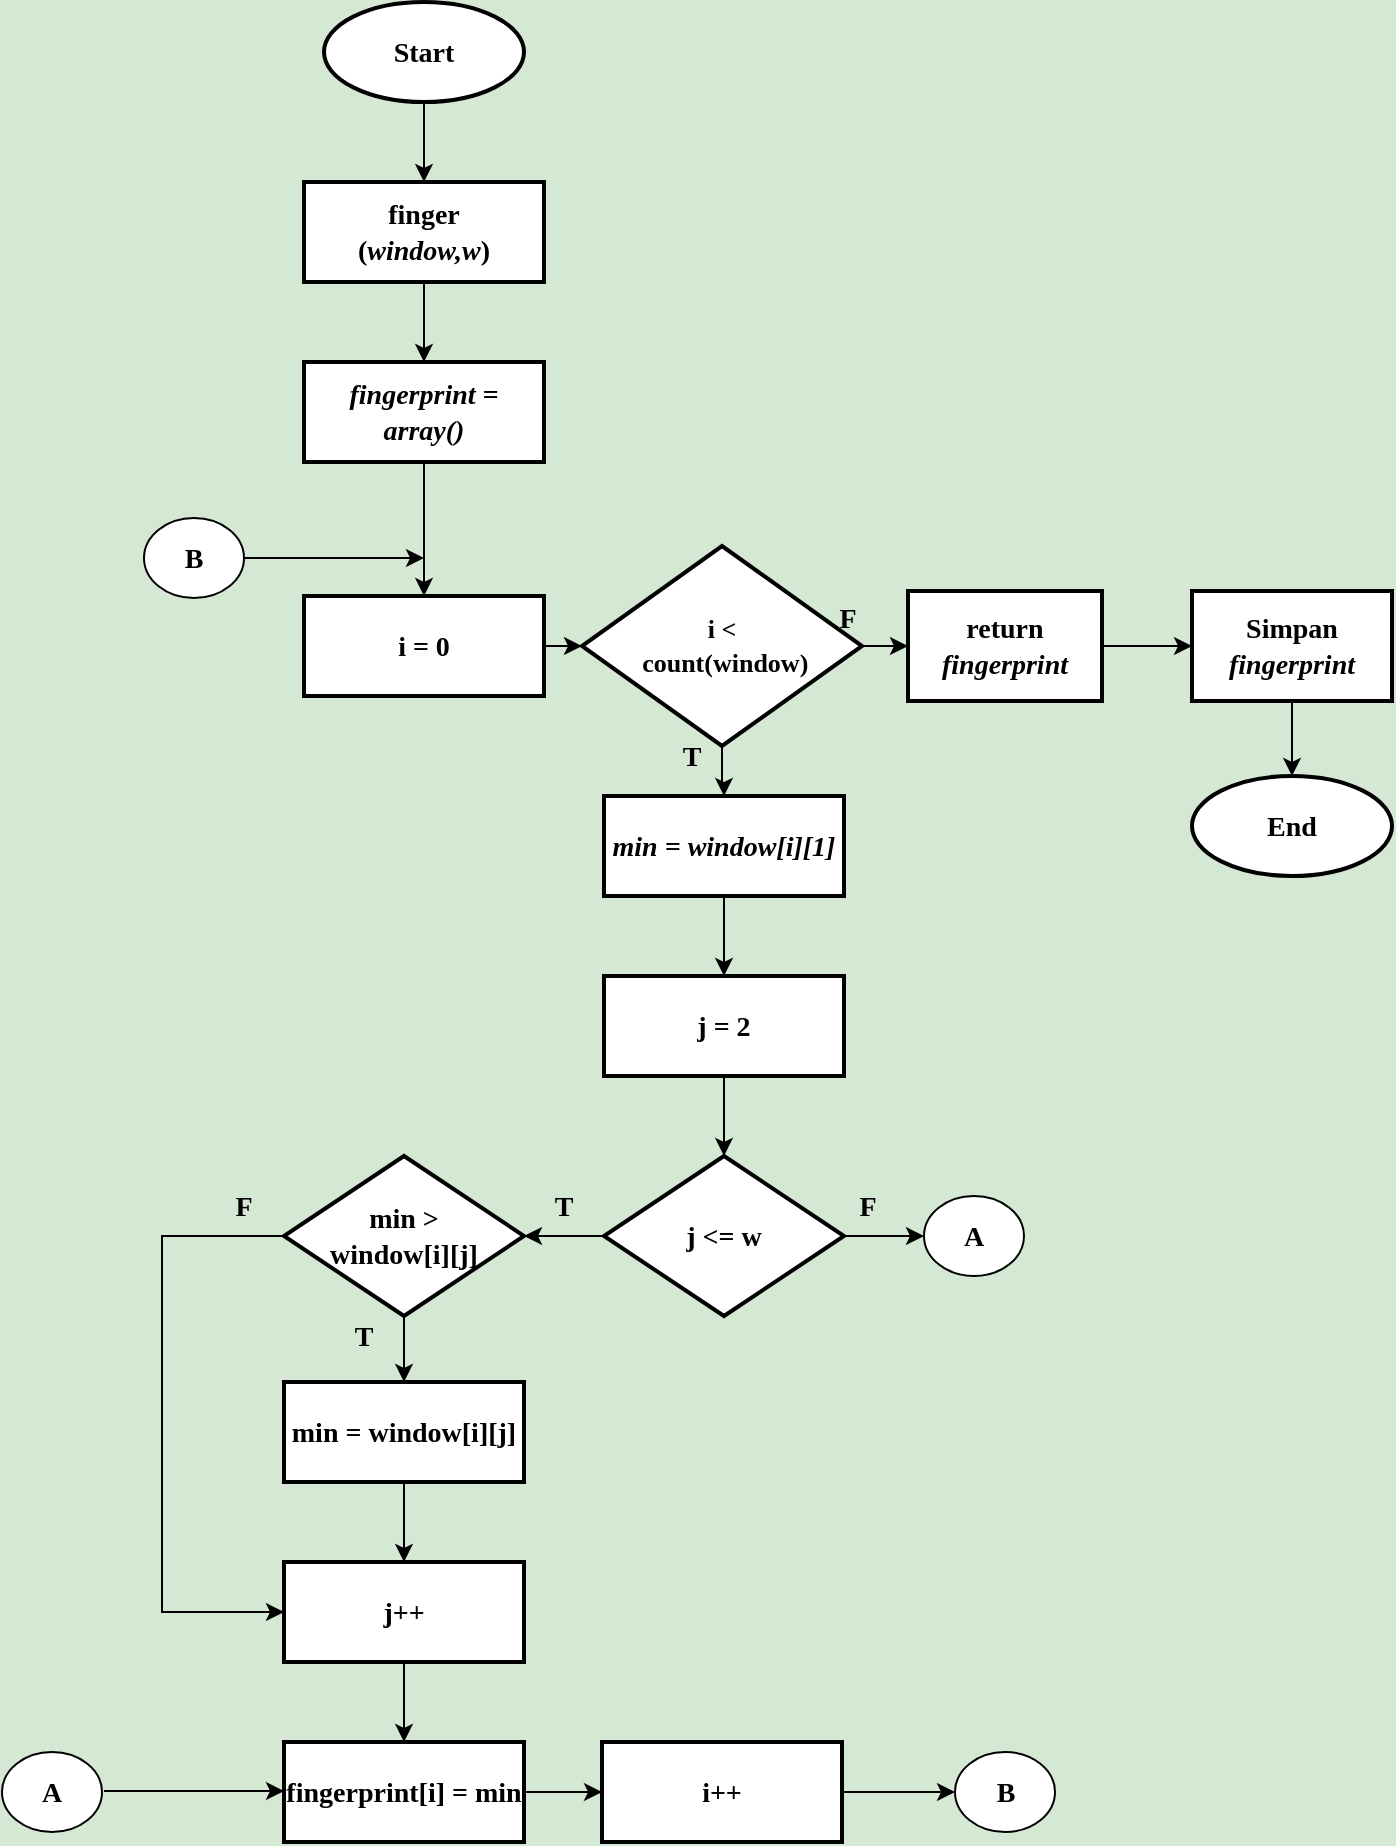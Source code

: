 <mxfile version="14.2.9" type="device"><diagram id="mmGOmV2uTZppDeGd3tcQ" name="Page-1"><mxGraphModel dx="1019" dy="492" grid="1" gridSize="10" guides="1" tooltips="1" connect="1" arrows="1" fold="1" page="1" pageScale="1" pageWidth="827" pageHeight="1169" background="#D5E8D4" math="0" shadow="0"><root><mxCell id="0"/><mxCell id="1" parent="0"/><mxCell id="jg6JC1Z_u6fM9v333R3z-3" value="" style="edgeStyle=orthogonalEdgeStyle;rounded=0;orthogonalLoop=1;jettySize=auto;html=1;fontSize=14;" parent="1" source="jg6JC1Z_u6fM9v333R3z-1" target="jg6JC1Z_u6fM9v333R3z-2" edge="1"><mxGeometry relative="1" as="geometry"/></mxCell><mxCell id="jg6JC1Z_u6fM9v333R3z-1" value="&lt;font face=&quot;Times New Roman&quot; style=&quot;font-size: 14px;&quot;&gt;&lt;b style=&quot;font-size: 14px;&quot;&gt;Start&lt;/b&gt;&lt;/font&gt;" style="strokeWidth=2;html=1;shape=mxgraph.flowchart.start_1;whiteSpace=wrap;fontSize=14;" parent="1" vertex="1"><mxGeometry x="271" y="140" width="100" height="50" as="geometry"/></mxCell><mxCell id="OP1cBY08fjj1vfB0KyiX-8" value="" style="edgeStyle=orthogonalEdgeStyle;rounded=0;orthogonalLoop=1;jettySize=auto;html=1;fontFamily=Times New Roman;fontSize=14;" parent="1" source="jg6JC1Z_u6fM9v333R3z-2" target="zsJG8MJp7e91od5vc8jh-3" edge="1"><mxGeometry relative="1" as="geometry"/></mxCell><mxCell id="jg6JC1Z_u6fM9v333R3z-2" value="&lt;font face=&quot;Times New Roman&quot;&gt;&lt;b style=&quot;font-size: 14px&quot;&gt;finger&lt;br&gt;(&lt;/b&gt;&lt;i&gt;&lt;b&gt;window&lt;/b&gt;&lt;b style=&quot;font-size: 14px&quot;&gt;,w&lt;/b&gt;&lt;/i&gt;&lt;b style=&quot;font-size: 14px&quot;&gt;)&lt;/b&gt;&lt;br style=&quot;font-size: 14px&quot;&gt;&lt;/font&gt;" style="whiteSpace=wrap;html=1;strokeWidth=2;fontSize=14;" parent="1" vertex="1"><mxGeometry x="261" y="230" width="120" height="50" as="geometry"/></mxCell><mxCell id="OP1cBY08fjj1vfB0KyiX-9" value="" style="edgeStyle=orthogonalEdgeStyle;rounded=0;orthogonalLoop=1;jettySize=auto;html=1;fontFamily=Times New Roman;fontSize=14;" parent="1" source="zsJG8MJp7e91od5vc8jh-3" target="zsJG8MJp7e91od5vc8jh-5" edge="1"><mxGeometry relative="1" as="geometry"/></mxCell><mxCell id="zsJG8MJp7e91od5vc8jh-3" value="&lt;font face=&quot;Times New Roman&quot;&gt;&lt;i&gt;&lt;b&gt;fingerprint&amp;nbsp;&lt;/b&gt;&lt;b style=&quot;font-size: 14px&quot;&gt;= array()&lt;/b&gt;&lt;/i&gt;&lt;br style=&quot;font-size: 14px&quot;&gt;&lt;/font&gt;" style="whiteSpace=wrap;html=1;strokeWidth=2;fontSize=14;" parent="1" vertex="1"><mxGeometry x="261" y="320" width="120" height="50" as="geometry"/></mxCell><mxCell id="zsJG8MJp7e91od5vc8jh-10" value="" style="edgeStyle=orthogonalEdgeStyle;rounded=0;orthogonalLoop=1;jettySize=auto;html=1;fontSize=14;" parent="1" source="zsJG8MJp7e91od5vc8jh-5" target="zsJG8MJp7e91od5vc8jh-9" edge="1"><mxGeometry relative="1" as="geometry"/></mxCell><mxCell id="zsJG8MJp7e91od5vc8jh-5" value="&lt;font face=&quot;Times New Roman&quot; style=&quot;font-size: 14px;&quot;&gt;&lt;b style=&quot;font-size: 14px;&quot;&gt;i = 0&lt;/b&gt;&lt;br style=&quot;font-size: 14px;&quot;&gt;&lt;/font&gt;" style="whiteSpace=wrap;html=1;strokeWidth=2;fontSize=14;" parent="1" vertex="1"><mxGeometry x="261" y="437" width="120" height="50" as="geometry"/></mxCell><mxCell id="zsJG8MJp7e91od5vc8jh-12" value="" style="edgeStyle=orthogonalEdgeStyle;rounded=0;orthogonalLoop=1;jettySize=auto;html=1;fontSize=14;" parent="1" source="zsJG8MJp7e91od5vc8jh-9" target="zsJG8MJp7e91od5vc8jh-11" edge="1"><mxGeometry relative="1" as="geometry"/></mxCell><mxCell id="zsJG8MJp7e91od5vc8jh-14" value="" style="edgeStyle=orthogonalEdgeStyle;rounded=0;orthogonalLoop=1;jettySize=auto;html=1;fontSize=14;" parent="1" source="zsJG8MJp7e91od5vc8jh-9" target="zsJG8MJp7e91od5vc8jh-13" edge="1"><mxGeometry relative="1" as="geometry"/></mxCell><mxCell id="zsJG8MJp7e91od5vc8jh-9" value="&lt;font face=&quot;Times New Roman&quot; style=&quot;font-size: 13px&quot;&gt;&lt;b&gt;i &amp;lt; &lt;br&gt;&lt;/b&gt;&lt;/font&gt;&lt;font face=&quot;Times New Roman&quot;&gt;&lt;span style=&quot;font-size: 13px&quot;&gt;&lt;b&gt;&amp;nbsp;count(window)&lt;/b&gt;&lt;/span&gt;&lt;/font&gt;" style="rhombus;whiteSpace=wrap;html=1;strokeWidth=2;fontSize=14;" parent="1" vertex="1"><mxGeometry x="400" y="412" width="140" height="100" as="geometry"/></mxCell><mxCell id="6Y-x9eNtuMScgudWQUdQ-2" value="" style="edgeStyle=orthogonalEdgeStyle;rounded=0;orthogonalLoop=1;jettySize=auto;html=1;fontSize=14;" parent="1" source="zsJG8MJp7e91od5vc8jh-11" target="6Y-x9eNtuMScgudWQUdQ-1" edge="1"><mxGeometry relative="1" as="geometry"/></mxCell><mxCell id="zsJG8MJp7e91od5vc8jh-11" value="&lt;font face=&quot;Times New Roman&quot;&gt;&lt;b style=&quot;font-size: 14px&quot;&gt;return &lt;/b&gt;&lt;br style=&quot;font-size: 14px&quot;&gt;&lt;b&gt;&lt;i&gt;fingerprint&lt;/i&gt;&lt;/b&gt;&lt;br&gt;&lt;/font&gt;" style="whiteSpace=wrap;html=1;strokeWidth=2;fontSize=14;" parent="1" vertex="1"><mxGeometry x="563" y="434.5" width="97" height="55" as="geometry"/></mxCell><mxCell id="zsJG8MJp7e91od5vc8jh-21" value="" style="edgeStyle=orthogonalEdgeStyle;rounded=0;orthogonalLoop=1;jettySize=auto;html=1;fontSize=14;" parent="1" source="zsJG8MJp7e91od5vc8jh-13" target="zsJG8MJp7e91od5vc8jh-20" edge="1"><mxGeometry relative="1" as="geometry"/></mxCell><mxCell id="zsJG8MJp7e91od5vc8jh-13" value="&lt;font face=&quot;times new roman&quot;&gt;&lt;b&gt;&lt;i&gt;min = window[i][1]&lt;/i&gt;&lt;/b&gt;&lt;/font&gt;" style="whiteSpace=wrap;html=1;strokeWidth=2;fontSize=14;" parent="1" vertex="1"><mxGeometry x="411" y="537" width="120" height="50" as="geometry"/></mxCell><mxCell id="zsJG8MJp7e91od5vc8jh-15" value="&lt;font face=&quot;Times New Roman&quot; style=&quot;font-size: 14px;&quot;&gt;&lt;b style=&quot;font-size: 14px;&quot;&gt;End&lt;/b&gt;&lt;/font&gt;" style="strokeWidth=2;html=1;shape=mxgraph.flowchart.start_1;whiteSpace=wrap;fontSize=14;" parent="1" vertex="1"><mxGeometry x="705" y="527" width="100" height="50" as="geometry"/></mxCell><mxCell id="zsJG8MJp7e91od5vc8jh-17" value="&lt;b style=&quot;font-size: 14px;&quot;&gt;&lt;font face=&quot;Times New Roman&quot; style=&quot;font-size: 14px;&quot;&gt;A&lt;/font&gt;&lt;/b&gt;" style="ellipse;whiteSpace=wrap;html=1;fontSize=14;" parent="1" vertex="1"><mxGeometry x="571" y="737" width="50" height="40" as="geometry"/></mxCell><mxCell id="zsJG8MJp7e91od5vc8jh-25" value="" style="edgeStyle=orthogonalEdgeStyle;rounded=0;orthogonalLoop=1;jettySize=auto;html=1;fontSize=14;" parent="1" source="zsJG8MJp7e91od5vc8jh-20" target="zsJG8MJp7e91od5vc8jh-24" edge="1"><mxGeometry relative="1" as="geometry"/></mxCell><mxCell id="zsJG8MJp7e91od5vc8jh-20" value="&lt;b style=&quot;font-size: 14px&quot;&gt;&lt;font face=&quot;Times New Roman&quot; style=&quot;font-size: 14px&quot;&gt;j = 2&lt;/font&gt;&lt;/b&gt;" style="whiteSpace=wrap;html=1;strokeWidth=2;fontSize=14;" parent="1" vertex="1"><mxGeometry x="411" y="627" width="120" height="50" as="geometry"/></mxCell><mxCell id="zsJG8MJp7e91od5vc8jh-43" value="" style="edgeStyle=orthogonalEdgeStyle;rounded=0;orthogonalLoop=1;jettySize=auto;html=1;fontSize=14;" parent="1" source="zsJG8MJp7e91od5vc8jh-24" target="zsJG8MJp7e91od5vc8jh-17" edge="1"><mxGeometry relative="1" as="geometry"/></mxCell><mxCell id="OP1cBY08fjj1vfB0KyiX-12" value="" style="edgeStyle=orthogonalEdgeStyle;rounded=0;orthogonalLoop=1;jettySize=auto;html=1;fontFamily=Times New Roman;fontSize=14;" parent="1" source="zsJG8MJp7e91od5vc8jh-24" target="OP1cBY08fjj1vfB0KyiX-11" edge="1"><mxGeometry relative="1" as="geometry"/></mxCell><mxCell id="zsJG8MJp7e91od5vc8jh-24" value="&lt;font face=&quot;Times New Roman&quot; style=&quot;font-size: 14px&quot;&gt;&lt;span style=&quot;font-size: 14px&quot;&gt;&lt;b style=&quot;font-size: 14px&quot;&gt;j &amp;lt;= w&lt;/b&gt;&lt;/span&gt;&lt;/font&gt;" style="rhombus;whiteSpace=wrap;html=1;strokeWidth=2;fontSize=14;" parent="1" vertex="1"><mxGeometry x="411" y="717" width="120" height="80" as="geometry"/></mxCell><mxCell id="OP1cBY08fjj1vfB0KyiX-6" value="" style="edgeStyle=orthogonalEdgeStyle;rounded=0;orthogonalLoop=1;jettySize=auto;html=1;fontFamily=Times New Roman;fontSize=14;" parent="1" target="OP1cBY08fjj1vfB0KyiX-15" edge="1"><mxGeometry relative="1" as="geometry"><mxPoint x="251" y="757" as="sourcePoint"/><mxPoint x="250" y="940" as="targetPoint"/><Array as="points"><mxPoint x="190" y="757"/><mxPoint x="190" y="945"/></Array></mxGeometry></mxCell><mxCell id="zsJG8MJp7e91od5vc8jh-32" value="&lt;b style=&quot;font-size: 14px;&quot;&gt;&lt;font face=&quot;Times New Roman&quot; style=&quot;font-size: 14px;&quot;&gt;F&lt;/font&gt;&lt;/b&gt;" style="text;html=1;strokeColor=none;fillColor=none;align=center;verticalAlign=middle;whiteSpace=wrap;rounded=0;fontSize=14;" parent="1" vertex="1"><mxGeometry x="513" y="438" width="40" height="20" as="geometry"/></mxCell><mxCell id="zsJG8MJp7e91od5vc8jh-33" value="&lt;b style=&quot;font-size: 14px;&quot;&gt;&lt;font face=&quot;Times New Roman&quot; style=&quot;font-size: 14px;&quot;&gt;T&lt;/font&gt;&lt;/b&gt;" style="text;html=1;strokeColor=none;fillColor=none;align=center;verticalAlign=middle;whiteSpace=wrap;rounded=0;fontSize=14;" parent="1" vertex="1"><mxGeometry x="435" y="507" width="40" height="20" as="geometry"/></mxCell><mxCell id="zsJG8MJp7e91od5vc8jh-34" value="&lt;b style=&quot;font-size: 14px;&quot;&gt;&lt;font face=&quot;Times New Roman&quot; style=&quot;font-size: 14px;&quot;&gt;T&lt;/font&gt;&lt;/b&gt;" style="text;html=1;strokeColor=none;fillColor=none;align=center;verticalAlign=middle;whiteSpace=wrap;rounded=0;fontSize=14;" parent="1" vertex="1"><mxGeometry x="371" y="732" width="40" height="20" as="geometry"/></mxCell><mxCell id="zsJG8MJp7e91od5vc8jh-42" value="" style="edgeStyle=orthogonalEdgeStyle;rounded=0;orthogonalLoop=1;jettySize=auto;html=1;fontSize=14;" parent="1" edge="1"><mxGeometry relative="1" as="geometry"><mxPoint x="321" y="418" as="targetPoint"/><mxPoint x="231" y="418" as="sourcePoint"/></mxGeometry></mxCell><mxCell id="zsJG8MJp7e91od5vc8jh-41" value="&lt;b style=&quot;font-size: 14px;&quot;&gt;&lt;font face=&quot;Times New Roman&quot; style=&quot;font-size: 14px;&quot;&gt;B&lt;/font&gt;&lt;/b&gt;" style="ellipse;whiteSpace=wrap;html=1;fontSize=14;" parent="1" vertex="1"><mxGeometry x="181" y="398" width="50" height="40" as="geometry"/></mxCell><mxCell id="zsJG8MJp7e91od5vc8jh-44" value="&lt;b style=&quot;font-size: 14px;&quot;&gt;&lt;font face=&quot;Times New Roman&quot; style=&quot;font-size: 14px;&quot;&gt;F&lt;/font&gt;&lt;/b&gt;" style="text;html=1;strokeColor=none;fillColor=none;align=center;verticalAlign=middle;whiteSpace=wrap;rounded=0;fontSize=14;" parent="1" vertex="1"><mxGeometry x="523" y="732" width="40" height="20" as="geometry"/></mxCell><mxCell id="zsJG8MJp7e91od5vc8jh-46" value="" style="edgeStyle=orthogonalEdgeStyle;rounded=0;orthogonalLoop=1;jettySize=auto;html=1;fontSize=14;" parent="1" edge="1"><mxGeometry relative="1" as="geometry"><mxPoint x="251" y="1034.5" as="targetPoint"/><mxPoint x="161" y="1034.5" as="sourcePoint"/></mxGeometry></mxCell><mxCell id="zsJG8MJp7e91od5vc8jh-45" value="&lt;b style=&quot;font-size: 14px;&quot;&gt;&lt;font face=&quot;Times New Roman&quot; style=&quot;font-size: 14px;&quot;&gt;A&lt;/font&gt;&lt;/b&gt;" style="ellipse;whiteSpace=wrap;html=1;fontSize=14;" parent="1" vertex="1"><mxGeometry x="110" y="1015" width="50" height="40" as="geometry"/></mxCell><mxCell id="6Y-x9eNtuMScgudWQUdQ-3" value="" style="edgeStyle=orthogonalEdgeStyle;rounded=0;orthogonalLoop=1;jettySize=auto;html=1;fontSize=14;" parent="1" source="6Y-x9eNtuMScgudWQUdQ-1" target="zsJG8MJp7e91od5vc8jh-15" edge="1"><mxGeometry relative="1" as="geometry"/></mxCell><mxCell id="6Y-x9eNtuMScgudWQUdQ-1" value="&lt;font face=&quot;Times New Roman&quot; style=&quot;font-size: 14px&quot;&gt;&lt;b style=&quot;font-size: 14px&quot;&gt;Simpan &lt;br style=&quot;font-size: 14px&quot;&gt;&lt;/b&gt;&lt;/font&gt;&lt;b style=&quot;font-family: &amp;#34;times new roman&amp;#34;&quot;&gt;&lt;i&gt;fingerprint&lt;/i&gt;&lt;/b&gt;&lt;font face=&quot;Times New Roman&quot; style=&quot;font-size: 14px&quot;&gt;&lt;b style=&quot;font-size: 14px&quot;&gt;&lt;br&gt;&lt;/b&gt;&lt;/font&gt;" style="whiteSpace=wrap;html=1;strokeWidth=2;fontSize=14;" parent="1" vertex="1"><mxGeometry x="705" y="434.5" width="100" height="55" as="geometry"/></mxCell><mxCell id="OP1cBY08fjj1vfB0KyiX-14" value="" style="edgeStyle=orthogonalEdgeStyle;rounded=0;orthogonalLoop=1;jettySize=auto;html=1;fontFamily=Times New Roman;fontSize=14;" parent="1" source="OP1cBY08fjj1vfB0KyiX-11" target="OP1cBY08fjj1vfB0KyiX-13" edge="1"><mxGeometry relative="1" as="geometry"/></mxCell><mxCell id="OP1cBY08fjj1vfB0KyiX-11" value="&lt;font face=&quot;Times New Roman&quot;&gt;&lt;b&gt;min &amp;gt; &lt;br&gt;window[i][j]&lt;/b&gt;&lt;/font&gt;" style="rhombus;whiteSpace=wrap;html=1;strokeWidth=2;fontSize=14;" parent="1" vertex="1"><mxGeometry x="251" y="717" width="120" height="80" as="geometry"/></mxCell><mxCell id="OP1cBY08fjj1vfB0KyiX-16" value="" style="edgeStyle=orthogonalEdgeStyle;rounded=0;orthogonalLoop=1;jettySize=auto;html=1;fontFamily=Times New Roman;fontSize=14;" parent="1" source="OP1cBY08fjj1vfB0KyiX-13" target="OP1cBY08fjj1vfB0KyiX-15" edge="1"><mxGeometry relative="1" as="geometry"/></mxCell><mxCell id="OP1cBY08fjj1vfB0KyiX-13" value="&lt;font face=&quot;Times New Roman&quot;&gt;&lt;b&gt;min = window[i][j]&lt;/b&gt;&lt;/font&gt;" style="whiteSpace=wrap;html=1;strokeWidth=2;fontSize=14;" parent="1" vertex="1"><mxGeometry x="251" y="830" width="120" height="50" as="geometry"/></mxCell><mxCell id="OP1cBY08fjj1vfB0KyiX-18" value="" style="edgeStyle=orthogonalEdgeStyle;rounded=0;orthogonalLoop=1;jettySize=auto;html=1;fontFamily=Times New Roman;fontSize=14;" parent="1" source="OP1cBY08fjj1vfB0KyiX-15" target="OP1cBY08fjj1vfB0KyiX-17" edge="1"><mxGeometry relative="1" as="geometry"/></mxCell><mxCell id="OP1cBY08fjj1vfB0KyiX-15" value="&lt;font face=&quot;Times New Roman&quot;&gt;&lt;b&gt;j++&lt;/b&gt;&lt;/font&gt;" style="whiteSpace=wrap;html=1;strokeWidth=2;fontSize=14;" parent="1" vertex="1"><mxGeometry x="251" y="920" width="120" height="50" as="geometry"/></mxCell><mxCell id="OP1cBY08fjj1vfB0KyiX-22" value="" style="edgeStyle=orthogonalEdgeStyle;rounded=0;orthogonalLoop=1;jettySize=auto;html=1;fontFamily=Times New Roman;fontSize=14;" parent="1" source="OP1cBY08fjj1vfB0KyiX-17" target="OP1cBY08fjj1vfB0KyiX-21" edge="1"><mxGeometry relative="1" as="geometry"/></mxCell><mxCell id="OP1cBY08fjj1vfB0KyiX-17" value="&lt;b style=&quot;font-family: &amp;#34;times new roman&amp;#34;&quot;&gt;fingerprint[i] = min&lt;/b&gt;" style="whiteSpace=wrap;html=1;strokeWidth=2;fontSize=14;" parent="1" vertex="1"><mxGeometry x="251" y="1010" width="120" height="50" as="geometry"/></mxCell><mxCell id="OP1cBY08fjj1vfB0KyiX-19" value="&lt;b style=&quot;font-size: 14px;&quot;&gt;&lt;font face=&quot;Times New Roman&quot; style=&quot;font-size: 14px;&quot;&gt;T&lt;/font&gt;&lt;/b&gt;" style="text;html=1;strokeColor=none;fillColor=none;align=center;verticalAlign=middle;whiteSpace=wrap;rounded=0;fontSize=14;" parent="1" vertex="1"><mxGeometry x="271" y="797" width="40" height="20" as="geometry"/></mxCell><mxCell id="OP1cBY08fjj1vfB0KyiX-20" value="&lt;b style=&quot;font-size: 14px;&quot;&gt;&lt;font face=&quot;Times New Roman&quot; style=&quot;font-size: 14px;&quot;&gt;F&lt;/font&gt;&lt;/b&gt;" style="text;html=1;strokeColor=none;fillColor=none;align=center;verticalAlign=middle;whiteSpace=wrap;rounded=0;fontSize=14;" parent="1" vertex="1"><mxGeometry x="211" y="732" width="40" height="20" as="geometry"/></mxCell><mxCell id="OP1cBY08fjj1vfB0KyiX-24" value="" style="edgeStyle=orthogonalEdgeStyle;rounded=0;orthogonalLoop=1;jettySize=auto;html=1;fontFamily=Times New Roman;fontSize=14;" parent="1" source="OP1cBY08fjj1vfB0KyiX-21" target="OP1cBY08fjj1vfB0KyiX-23" edge="1"><mxGeometry relative="1" as="geometry"/></mxCell><mxCell id="OP1cBY08fjj1vfB0KyiX-21" value="&lt;font face=&quot;Times New Roman&quot; style=&quot;font-size: 14px;&quot;&gt;&lt;span style=&quot;font-size: 14px;&quot;&gt;&lt;b style=&quot;font-size: 14px;&quot;&gt;i++&lt;/b&gt;&lt;/span&gt;&lt;/font&gt;" style="whiteSpace=wrap;html=1;strokeWidth=2;fontSize=14;" parent="1" vertex="1"><mxGeometry x="410" y="1010" width="120" height="50" as="geometry"/></mxCell><mxCell id="OP1cBY08fjj1vfB0KyiX-23" value="&lt;b style=&quot;font-size: 14px;&quot;&gt;&lt;font face=&quot;Times New Roman&quot; style=&quot;font-size: 14px;&quot;&gt;B&lt;/font&gt;&lt;/b&gt;" style="ellipse;whiteSpace=wrap;html=1;fontSize=14;" parent="1" vertex="1"><mxGeometry x="586.5" y="1015" width="50" height="40" as="geometry"/></mxCell></root></mxGraphModel></diagram></mxfile>
